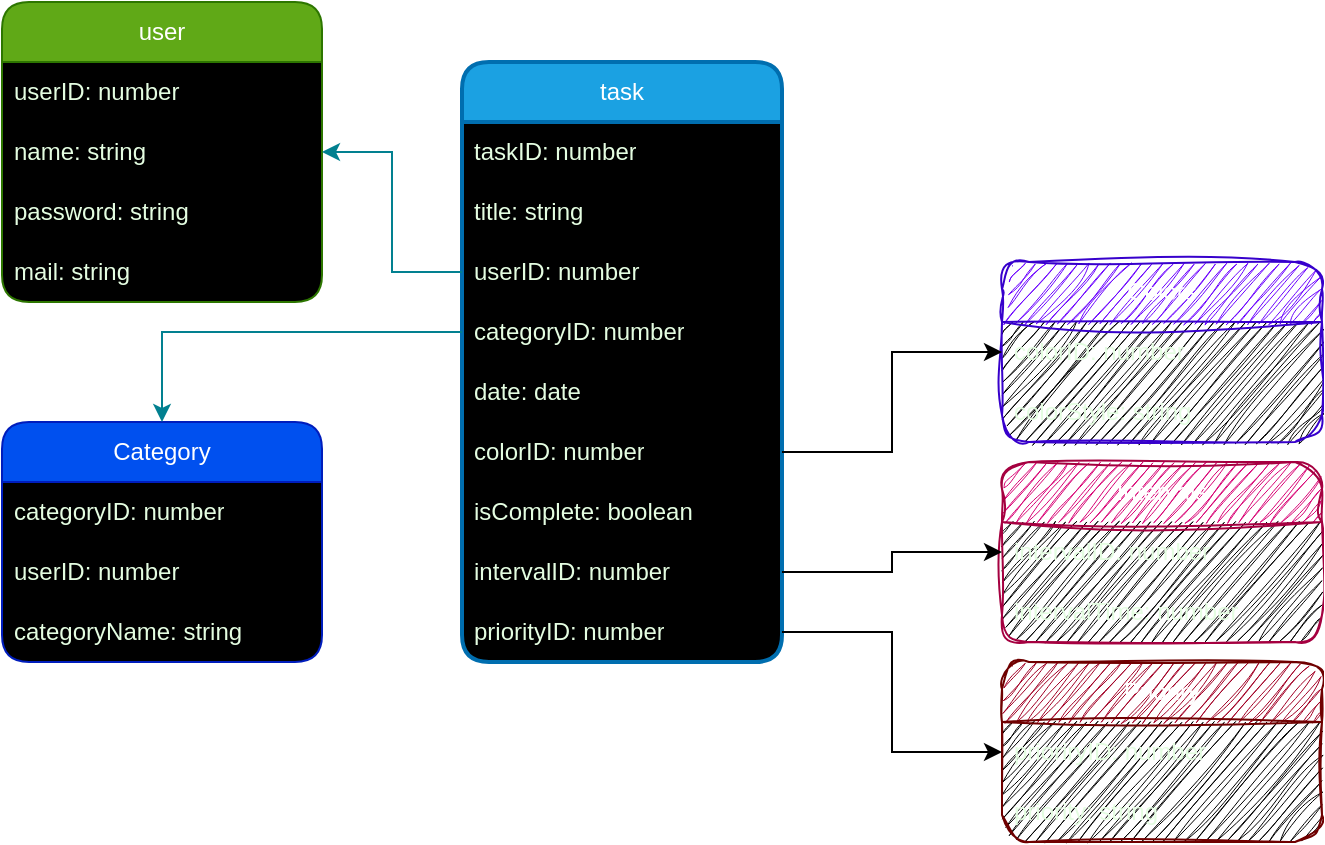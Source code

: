 <mxfile version="21.4.0" type="github">
  <diagram name="Страница 1" id="7DcVL1mYsy6_ozaHXA0k">
    <mxGraphModel dx="955" dy="593" grid="1" gridSize="10" guides="1" tooltips="1" connect="1" arrows="1" fold="1" page="1" pageScale="1" pageWidth="827" pageHeight="1169" math="0" shadow="0">
      <root>
        <mxCell id="0" />
        <mxCell id="1" parent="0" />
        <mxCell id="aqClYOJeulZsIv7JIdLj-1" value="user" style="swimlane;fontStyle=0;childLayout=stackLayout;horizontal=1;startSize=30;horizontalStack=0;resizeParent=1;resizeParentMax=0;resizeLast=0;collapsible=1;marginBottom=0;whiteSpace=wrap;html=1;labelBackgroundColor=none;fillColor=#60a917;strokeColor=#2D7600;fontColor=#ffffff;rounded=1;swimlaneFillColor=#000000;" parent="1" vertex="1">
          <mxGeometry x="290" y="40" width="160" height="150" as="geometry" />
        </mxCell>
        <mxCell id="aqClYOJeulZsIv7JIdLj-2" value="userID: number" style="text;strokeColor=none;fillColor=none;align=left;verticalAlign=middle;spacingLeft=4;spacingRight=4;overflow=hidden;points=[[0,0.5],[1,0.5]];portConstraint=eastwest;rotatable=0;whiteSpace=wrap;html=1;labelBackgroundColor=none;fontColor=#E4FDE1;" parent="aqClYOJeulZsIv7JIdLj-1" vertex="1">
          <mxGeometry y="30" width="160" height="30" as="geometry" />
        </mxCell>
        <mxCell id="aqClYOJeulZsIv7JIdLj-3" value="name: string" style="text;strokeColor=none;fillColor=none;align=left;verticalAlign=middle;spacingLeft=4;spacingRight=4;overflow=hidden;points=[[0,0.5],[1,0.5]];portConstraint=eastwest;rotatable=0;whiteSpace=wrap;html=1;labelBackgroundColor=none;fontColor=#E4FDE1;" parent="aqClYOJeulZsIv7JIdLj-1" vertex="1">
          <mxGeometry y="60" width="160" height="30" as="geometry" />
        </mxCell>
        <mxCell id="aqClYOJeulZsIv7JIdLj-4" value="password: string" style="text;strokeColor=none;fillColor=none;align=left;verticalAlign=middle;spacingLeft=4;spacingRight=4;overflow=hidden;points=[[0,0.5],[1,0.5]];portConstraint=eastwest;rotatable=0;whiteSpace=wrap;html=1;labelBackgroundColor=none;fontColor=#E4FDE1;" parent="aqClYOJeulZsIv7JIdLj-1" vertex="1">
          <mxGeometry y="90" width="160" height="30" as="geometry" />
        </mxCell>
        <mxCell id="aqClYOJeulZsIv7JIdLj-9" value="mail: string" style="text;strokeColor=none;fillColor=none;align=left;verticalAlign=middle;spacingLeft=4;spacingRight=4;overflow=hidden;points=[[0,0.5],[1,0.5]];portConstraint=eastwest;rotatable=0;whiteSpace=wrap;html=1;labelBackgroundColor=none;fontColor=#E4FDE1;" parent="aqClYOJeulZsIv7JIdLj-1" vertex="1">
          <mxGeometry y="120" width="160" height="30" as="geometry" />
        </mxCell>
        <mxCell id="aqClYOJeulZsIv7JIdLj-5" value="task" style="swimlane;fontStyle=0;childLayout=stackLayout;horizontal=1;startSize=30;horizontalStack=0;resizeParent=1;resizeParentMax=0;resizeLast=0;collapsible=1;marginBottom=0;whiteSpace=wrap;html=1;labelBackgroundColor=none;fillColor=#1ba1e2;strokeColor=#006EAF;fontColor=#ffffff;rounded=1;swimlaneFillColor=#000000;strokeWidth=2;gradientColor=none;" parent="1" vertex="1">
          <mxGeometry x="520" y="70" width="160" height="300" as="geometry" />
        </mxCell>
        <mxCell id="aqClYOJeulZsIv7JIdLj-6" value="taskID: number" style="text;strokeColor=none;fillColor=none;align=left;verticalAlign=middle;spacingLeft=4;spacingRight=4;overflow=hidden;points=[[0,0.5],[1,0.5]];portConstraint=eastwest;rotatable=0;whiteSpace=wrap;html=1;labelBackgroundColor=none;fontColor=#E4FDE1;" parent="aqClYOJeulZsIv7JIdLj-5" vertex="1">
          <mxGeometry y="30" width="160" height="30" as="geometry" />
        </mxCell>
        <mxCell id="aqClYOJeulZsIv7JIdLj-7" value="title: string" style="text;strokeColor=none;fillColor=none;align=left;verticalAlign=middle;spacingLeft=4;spacingRight=4;overflow=hidden;points=[[0,0.5],[1,0.5]];portConstraint=eastwest;rotatable=0;whiteSpace=wrap;html=1;fontStyle=0;labelBackgroundColor=none;fontColor=#E4FDE1;" parent="aqClYOJeulZsIv7JIdLj-5" vertex="1">
          <mxGeometry y="60" width="160" height="30" as="geometry" />
        </mxCell>
        <mxCell id="aqClYOJeulZsIv7JIdLj-14" value="userID: number" style="text;strokeColor=none;fillColor=none;align=left;verticalAlign=middle;spacingLeft=4;spacingRight=4;overflow=hidden;points=[[0,0.5],[1,0.5]];portConstraint=eastwest;rotatable=0;whiteSpace=wrap;html=1;fontStyle=0;labelBackgroundColor=none;fontColor=#E4FDE1;" parent="aqClYOJeulZsIv7JIdLj-5" vertex="1">
          <mxGeometry y="90" width="160" height="30" as="geometry" />
        </mxCell>
        <mxCell id="aqClYOJeulZsIv7JIdLj-15" value="categoryID: number" style="text;strokeColor=none;fillColor=none;align=left;verticalAlign=middle;spacingLeft=4;spacingRight=4;overflow=hidden;points=[[0,0.5],[1,0.5]];portConstraint=eastwest;rotatable=0;whiteSpace=wrap;html=1;fontStyle=0;labelBackgroundColor=none;fontColor=#E4FDE1;" parent="aqClYOJeulZsIv7JIdLj-5" vertex="1">
          <mxGeometry y="120" width="160" height="30" as="geometry" />
        </mxCell>
        <mxCell id="z3NH9g7h5YoYPxgGSWJu-2" value="date: date" style="text;strokeColor=none;fillColor=none;align=left;verticalAlign=middle;spacingLeft=4;spacingRight=4;overflow=hidden;points=[[0,0.5],[1,0.5]];portConstraint=eastwest;rotatable=0;whiteSpace=wrap;html=1;fontStyle=0;labelBackgroundColor=none;fontColor=#E4FDE1;" parent="aqClYOJeulZsIv7JIdLj-5" vertex="1">
          <mxGeometry y="150" width="160" height="30" as="geometry" />
        </mxCell>
        <mxCell id="z3NH9g7h5YoYPxgGSWJu-3" value="colorID: number" style="text;strokeColor=none;fillColor=none;align=left;verticalAlign=middle;spacingLeft=4;spacingRight=4;overflow=hidden;points=[[0,0.5],[1,0.5]];portConstraint=eastwest;rotatable=0;whiteSpace=wrap;html=1;fontStyle=0;labelBackgroundColor=none;fontColor=#E4FDE1;" parent="aqClYOJeulZsIv7JIdLj-5" vertex="1">
          <mxGeometry y="180" width="160" height="30" as="geometry" />
        </mxCell>
        <mxCell id="z3NH9g7h5YoYPxgGSWJu-4" value="isComplete: boolean" style="text;strokeColor=none;fillColor=none;align=left;verticalAlign=middle;spacingLeft=4;spacingRight=4;overflow=hidden;points=[[0,0.5],[1,0.5]];portConstraint=eastwest;rotatable=0;whiteSpace=wrap;html=1;fontStyle=0;labelBackgroundColor=none;fontColor=#E4FDE1;" parent="aqClYOJeulZsIv7JIdLj-5" vertex="1">
          <mxGeometry y="210" width="160" height="30" as="geometry" />
        </mxCell>
        <mxCell id="z3NH9g7h5YoYPxgGSWJu-5" value="intervalID: number" style="text;strokeColor=none;fillColor=none;align=left;verticalAlign=middle;spacingLeft=4;spacingRight=4;overflow=hidden;points=[[0,0.5],[1,0.5]];portConstraint=eastwest;rotatable=0;whiteSpace=wrap;html=1;fontStyle=0;labelBackgroundColor=none;fontColor=#E4FDE1;" parent="aqClYOJeulZsIv7JIdLj-5" vertex="1">
          <mxGeometry y="240" width="160" height="30" as="geometry" />
        </mxCell>
        <mxCell id="Kma95Rz0bTqf9XjmCafr-1" value="priorityID: number" style="text;strokeColor=none;fillColor=none;align=left;verticalAlign=middle;spacingLeft=4;spacingRight=4;overflow=hidden;points=[[0,0.5],[1,0.5]];portConstraint=eastwest;rotatable=0;whiteSpace=wrap;html=1;fontStyle=0;labelBackgroundColor=none;fontColor=#E4FDE1;" vertex="1" parent="aqClYOJeulZsIv7JIdLj-5">
          <mxGeometry y="270" width="160" height="30" as="geometry" />
        </mxCell>
        <mxCell id="aqClYOJeulZsIv7JIdLj-10" value="Category" style="swimlane;fontStyle=0;childLayout=stackLayout;horizontal=1;startSize=30;horizontalStack=0;resizeParent=1;resizeParentMax=0;resizeLast=0;collapsible=1;marginBottom=0;whiteSpace=wrap;html=1;labelBackgroundColor=none;fillColor=#0050ef;strokeColor=#001DBC;fontColor=#ffffff;rounded=1;swimlaneFillColor=#000000;" parent="1" vertex="1">
          <mxGeometry x="290" y="250" width="160" height="120" as="geometry" />
        </mxCell>
        <mxCell id="aqClYOJeulZsIv7JIdLj-11" value="categoryID: number" style="text;strokeColor=none;fillColor=none;align=left;verticalAlign=middle;spacingLeft=4;spacingRight=4;overflow=hidden;points=[[0,0.5],[1,0.5]];portConstraint=eastwest;rotatable=0;whiteSpace=wrap;html=1;labelBackgroundColor=none;fontColor=#E4FDE1;" parent="aqClYOJeulZsIv7JIdLj-10" vertex="1">
          <mxGeometry y="30" width="160" height="30" as="geometry" />
        </mxCell>
        <mxCell id="z3NH9g7h5YoYPxgGSWJu-1" value="userID: number" style="text;strokeColor=none;fillColor=none;align=left;verticalAlign=middle;spacingLeft=4;spacingRight=4;overflow=hidden;points=[[0,0.5],[1,0.5]];portConstraint=eastwest;rotatable=0;whiteSpace=wrap;html=1;labelBackgroundColor=none;fontColor=#E4FDE1;" parent="aqClYOJeulZsIv7JIdLj-10" vertex="1">
          <mxGeometry y="60" width="160" height="30" as="geometry" />
        </mxCell>
        <mxCell id="aqClYOJeulZsIv7JIdLj-12" value="categoryName: string" style="text;strokeColor=none;fillColor=none;align=left;verticalAlign=middle;spacingLeft=4;spacingRight=4;overflow=hidden;points=[[0,0.5],[1,0.5]];portConstraint=eastwest;rotatable=0;whiteSpace=wrap;html=1;labelBackgroundColor=none;fontColor=#E4FDE1;" parent="aqClYOJeulZsIv7JIdLj-10" vertex="1">
          <mxGeometry y="90" width="160" height="30" as="geometry" />
        </mxCell>
        <mxCell id="aqClYOJeulZsIv7JIdLj-17" style="edgeStyle=orthogonalEdgeStyle;rounded=0;orthogonalLoop=1;jettySize=auto;html=1;labelBackgroundColor=none;fontColor=default;strokeColor=#028090;" parent="1" source="aqClYOJeulZsIv7JIdLj-14" target="aqClYOJeulZsIv7JIdLj-1" edge="1">
          <mxGeometry relative="1" as="geometry" />
        </mxCell>
        <mxCell id="aqClYOJeulZsIv7JIdLj-18" style="edgeStyle=orthogonalEdgeStyle;rounded=0;orthogonalLoop=1;jettySize=auto;html=1;labelBackgroundColor=none;fontColor=default;strokeColor=#028090;" parent="1" source="aqClYOJeulZsIv7JIdLj-15" target="aqClYOJeulZsIv7JIdLj-10" edge="1">
          <mxGeometry relative="1" as="geometry" />
        </mxCell>
        <mxCell id="Kma95Rz0bTqf9XjmCafr-2" value="Colors" style="swimlane;fontStyle=0;childLayout=stackLayout;horizontal=1;startSize=30;horizontalStack=0;resizeParent=1;resizeParentMax=0;resizeLast=0;collapsible=1;marginBottom=0;whiteSpace=wrap;html=1;labelBackgroundColor=none;fillColor=#6a00ff;strokeColor=#3700CC;fontColor=#ffffff;rounded=1;swimlaneFillColor=#000000;sketch=1;curveFitting=1;jiggle=2;" vertex="1" parent="1">
          <mxGeometry x="790" y="170" width="160" height="90" as="geometry" />
        </mxCell>
        <mxCell id="Kma95Rz0bTqf9XjmCafr-3" value="colorID: number" style="text;strokeColor=none;fillColor=none;align=left;verticalAlign=middle;spacingLeft=4;spacingRight=4;overflow=hidden;points=[[0,0.5],[1,0.5]];portConstraint=eastwest;rotatable=0;whiteSpace=wrap;html=1;labelBackgroundColor=none;fontColor=#E4FDE1;rounded=1;" vertex="1" parent="Kma95Rz0bTqf9XjmCafr-2">
          <mxGeometry y="30" width="160" height="30" as="geometry" />
        </mxCell>
        <mxCell id="Kma95Rz0bTqf9XjmCafr-4" value="colorStyle: string" style="text;strokeColor=none;fillColor=none;align=left;verticalAlign=middle;spacingLeft=4;spacingRight=4;overflow=hidden;points=[[0,0.5],[1,0.5]];portConstraint=eastwest;rotatable=0;whiteSpace=wrap;html=1;labelBackgroundColor=none;fontColor=#E4FDE1;rounded=1;" vertex="1" parent="Kma95Rz0bTqf9XjmCafr-2">
          <mxGeometry y="60" width="160" height="30" as="geometry" />
        </mxCell>
        <mxCell id="Kma95Rz0bTqf9XjmCafr-6" style="rounded=0;orthogonalLoop=1;jettySize=auto;html=1;edgeStyle=orthogonalEdgeStyle;elbow=vertical;jumpStyle=none;" edge="1" parent="1" source="z3NH9g7h5YoYPxgGSWJu-3" target="Kma95Rz0bTqf9XjmCafr-2">
          <mxGeometry relative="1" as="geometry" />
        </mxCell>
        <mxCell id="Kma95Rz0bTqf9XjmCafr-7" value="Intervals" style="swimlane;fontStyle=0;childLayout=stackLayout;horizontal=1;startSize=30;horizontalStack=0;resizeParent=1;resizeParentMax=0;resizeLast=0;collapsible=1;marginBottom=0;whiteSpace=wrap;html=1;labelBackgroundColor=none;fillColor=#d80073;strokeColor=#A50040;fontColor=#ffffff;rounded=1;shadow=0;swimlaneLine=1;glass=0;swimlaneFillColor=#000000;sketch=1;curveFitting=1;jiggle=2;" vertex="1" parent="1">
          <mxGeometry x="790" y="270" width="160" height="90" as="geometry" />
        </mxCell>
        <mxCell id="Kma95Rz0bTqf9XjmCafr-8" value="intervalID: number" style="text;strokeColor=none;fillColor=none;align=left;verticalAlign=middle;spacingLeft=4;spacingRight=4;overflow=hidden;points=[[0,0.5],[1,0.5]];portConstraint=eastwest;rotatable=0;whiteSpace=wrap;html=1;labelBackgroundColor=none;fontColor=#E4FDE1;rounded=1;" vertex="1" parent="Kma95Rz0bTqf9XjmCafr-7">
          <mxGeometry y="30" width="160" height="30" as="geometry" />
        </mxCell>
        <mxCell id="Kma95Rz0bTqf9XjmCafr-9" value="intervalTime: number" style="text;strokeColor=none;fillColor=none;align=left;verticalAlign=middle;spacingLeft=4;spacingRight=4;overflow=hidden;points=[[0,0.5],[1,0.5]];portConstraint=eastwest;rotatable=0;whiteSpace=wrap;html=1;labelBackgroundColor=none;fontColor=#E4FDE1;rounded=1;" vertex="1" parent="Kma95Rz0bTqf9XjmCafr-7">
          <mxGeometry y="60" width="160" height="30" as="geometry" />
        </mxCell>
        <mxCell id="Kma95Rz0bTqf9XjmCafr-10" style="edgeStyle=orthogonalEdgeStyle;rounded=0;orthogonalLoop=1;jettySize=auto;html=1;" edge="1" parent="1" source="z3NH9g7h5YoYPxgGSWJu-5" target="Kma95Rz0bTqf9XjmCafr-7">
          <mxGeometry relative="1" as="geometry" />
        </mxCell>
        <mxCell id="Kma95Rz0bTqf9XjmCafr-11" value="Prioriry" style="swimlane;fontStyle=0;childLayout=stackLayout;horizontal=1;startSize=30;horizontalStack=0;resizeParent=1;resizeParentMax=0;resizeLast=0;collapsible=1;marginBottom=0;whiteSpace=wrap;html=1;labelBackgroundColor=none;fillColor=#a20025;strokeColor=#6F0000;fontColor=#ffffff;rounded=1;swimlaneFillColor=#000000;sketch=1;curveFitting=1;jiggle=2;" vertex="1" parent="1">
          <mxGeometry x="790" y="370" width="160" height="90" as="geometry" />
        </mxCell>
        <mxCell id="Kma95Rz0bTqf9XjmCafr-12" value="prioriryID: number" style="text;strokeColor=none;fillColor=none;align=left;verticalAlign=middle;spacingLeft=4;spacingRight=4;overflow=hidden;points=[[0,0.5],[1,0.5]];portConstraint=eastwest;rotatable=0;whiteSpace=wrap;html=1;labelBackgroundColor=none;fontColor=#E4FDE1;rounded=1;" vertex="1" parent="Kma95Rz0bTqf9XjmCafr-11">
          <mxGeometry y="30" width="160" height="30" as="geometry" />
        </mxCell>
        <mxCell id="Kma95Rz0bTqf9XjmCafr-13" value="priority: string" style="text;strokeColor=none;fillColor=none;align=left;verticalAlign=middle;spacingLeft=4;spacingRight=4;overflow=hidden;points=[[0,0.5],[1,0.5]];portConstraint=eastwest;rotatable=0;whiteSpace=wrap;html=1;labelBackgroundColor=none;fontColor=#E4FDE1;rounded=1;" vertex="1" parent="Kma95Rz0bTqf9XjmCafr-11">
          <mxGeometry y="60" width="160" height="30" as="geometry" />
        </mxCell>
        <mxCell id="Kma95Rz0bTqf9XjmCafr-14" style="edgeStyle=orthogonalEdgeStyle;rounded=0;orthogonalLoop=1;jettySize=auto;html=1;" edge="1" parent="1" source="Kma95Rz0bTqf9XjmCafr-1" target="Kma95Rz0bTqf9XjmCafr-11">
          <mxGeometry relative="1" as="geometry" />
        </mxCell>
      </root>
    </mxGraphModel>
  </diagram>
</mxfile>

